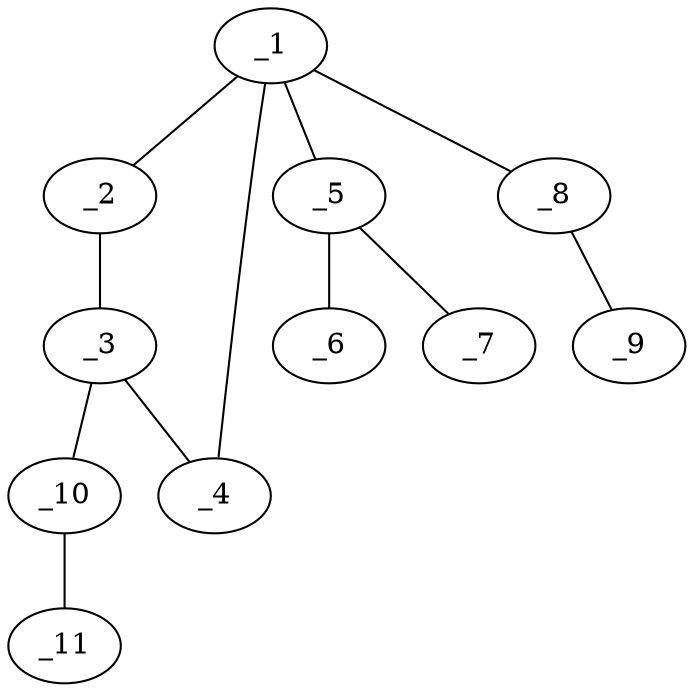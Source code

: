 graph molid677233 {
	_1	 [charge=0,
		chem=1,
		symbol="C  ",
		x="4.9142",
		y=0];
	_2	 [charge=0,
		chem=1,
		symbol="C  ",
		x="4.2071",
		y="-0.7071"];
	_1 -- _2	 [valence=1];
	_4	 [charge=0,
		chem=1,
		symbol="C  ",
		x="4.2071",
		y="0.7071"];
	_1 -- _4	 [valence=1];
	_5	 [charge=1,
		chem=4,
		symbol="N  ",
		x="5.6213",
		y="0.7071"];
	_1 -- _5	 [valence=1];
	_8	 [charge=0,
		chem=1,
		symbol="C  ",
		x="5.6213",
		y="-0.7071"];
	_1 -- _8	 [valence=1];
	_3	 [charge=0,
		chem=4,
		symbol="N  ",
		x="3.5",
		y=0];
	_2 -- _3	 [valence=1];
	_3 -- _4	 [valence=1];
	_10	 [charge=0,
		chem=4,
		symbol="N  ",
		x="2.5",
		y=0];
	_3 -- _10	 [valence=1];
	_6	 [charge=0,
		chem=2,
		symbol="O  ",
		x="6.5872",
		y="0.4483"];
	_5 -- _6	 [valence=2];
	_7	 [charge="-1",
		chem=2,
		symbol="O  ",
		x="5.3625",
		y="1.673"];
	_5 -- _7	 [valence=1];
	_9	 [charge=0,
		chem=1,
		symbol="C  ",
		x="5.3625",
		y="-1.673"];
	_8 -- _9	 [valence=1];
	_11	 [charge=0,
		chem=2,
		symbol="O  ",
		x=2,
		y="-0.866"];
	_10 -- _11	 [valence=2];
}
